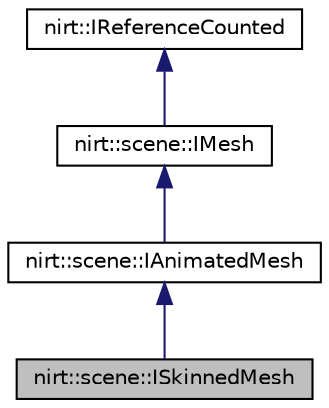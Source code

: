 digraph "nirt::scene::ISkinnedMesh"
{
 // LATEX_PDF_SIZE
  edge [fontname="Helvetica",fontsize="10",labelfontname="Helvetica",labelfontsize="10"];
  node [fontname="Helvetica",fontsize="10",shape=record];
  Node1 [label="nirt::scene::ISkinnedMesh",height=0.2,width=0.4,color="black", fillcolor="grey75", style="filled", fontcolor="black",tooltip="Interface for using some special functions of Skinned meshes."];
  Node2 -> Node1 [dir="back",color="midnightblue",fontsize="10",style="solid",fontname="Helvetica"];
  Node2 [label="nirt::scene::IAnimatedMesh",height=0.2,width=0.4,color="black", fillcolor="white", style="filled",URL="$classnirt_1_1scene_1_1IAnimatedMesh.html",tooltip="Interface for an animated mesh."];
  Node3 -> Node2 [dir="back",color="midnightblue",fontsize="10",style="solid",fontname="Helvetica"];
  Node3 [label="nirt::scene::IMesh",height=0.2,width=0.4,color="black", fillcolor="white", style="filled",URL="$classnirt_1_1scene_1_1IMesh.html",tooltip="Class which holds the geometry of an object."];
  Node4 -> Node3 [dir="back",color="midnightblue",fontsize="10",style="solid",fontname="Helvetica"];
  Node4 [label="nirt::IReferenceCounted",height=0.2,width=0.4,color="black", fillcolor="white", style="filled",URL="$classnirt_1_1IReferenceCounted.html",tooltip="Base class of most objects of the Nirtcpp Engine."];
}
